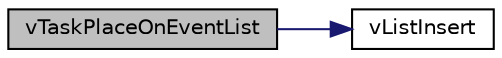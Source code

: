 digraph "vTaskPlaceOnEventList"
{
  edge [fontname="Helvetica",fontsize="10",labelfontname="Helvetica",labelfontsize="10"];
  node [fontname="Helvetica",fontsize="10",shape=record];
  rankdir="LR";
  Node65 [label="vTaskPlaceOnEventList",height=0.2,width=0.4,color="black", fillcolor="grey75", style="filled", fontcolor="black"];
  Node65 -> Node66 [color="midnightblue",fontsize="10",style="solid",fontname="Helvetica"];
  Node66 [label="vListInsert",height=0.2,width=0.4,color="black", fillcolor="white", style="filled",URL="$list_8h.html#aa129290da5cbda47dffb7bf877b2f02a"];
}
